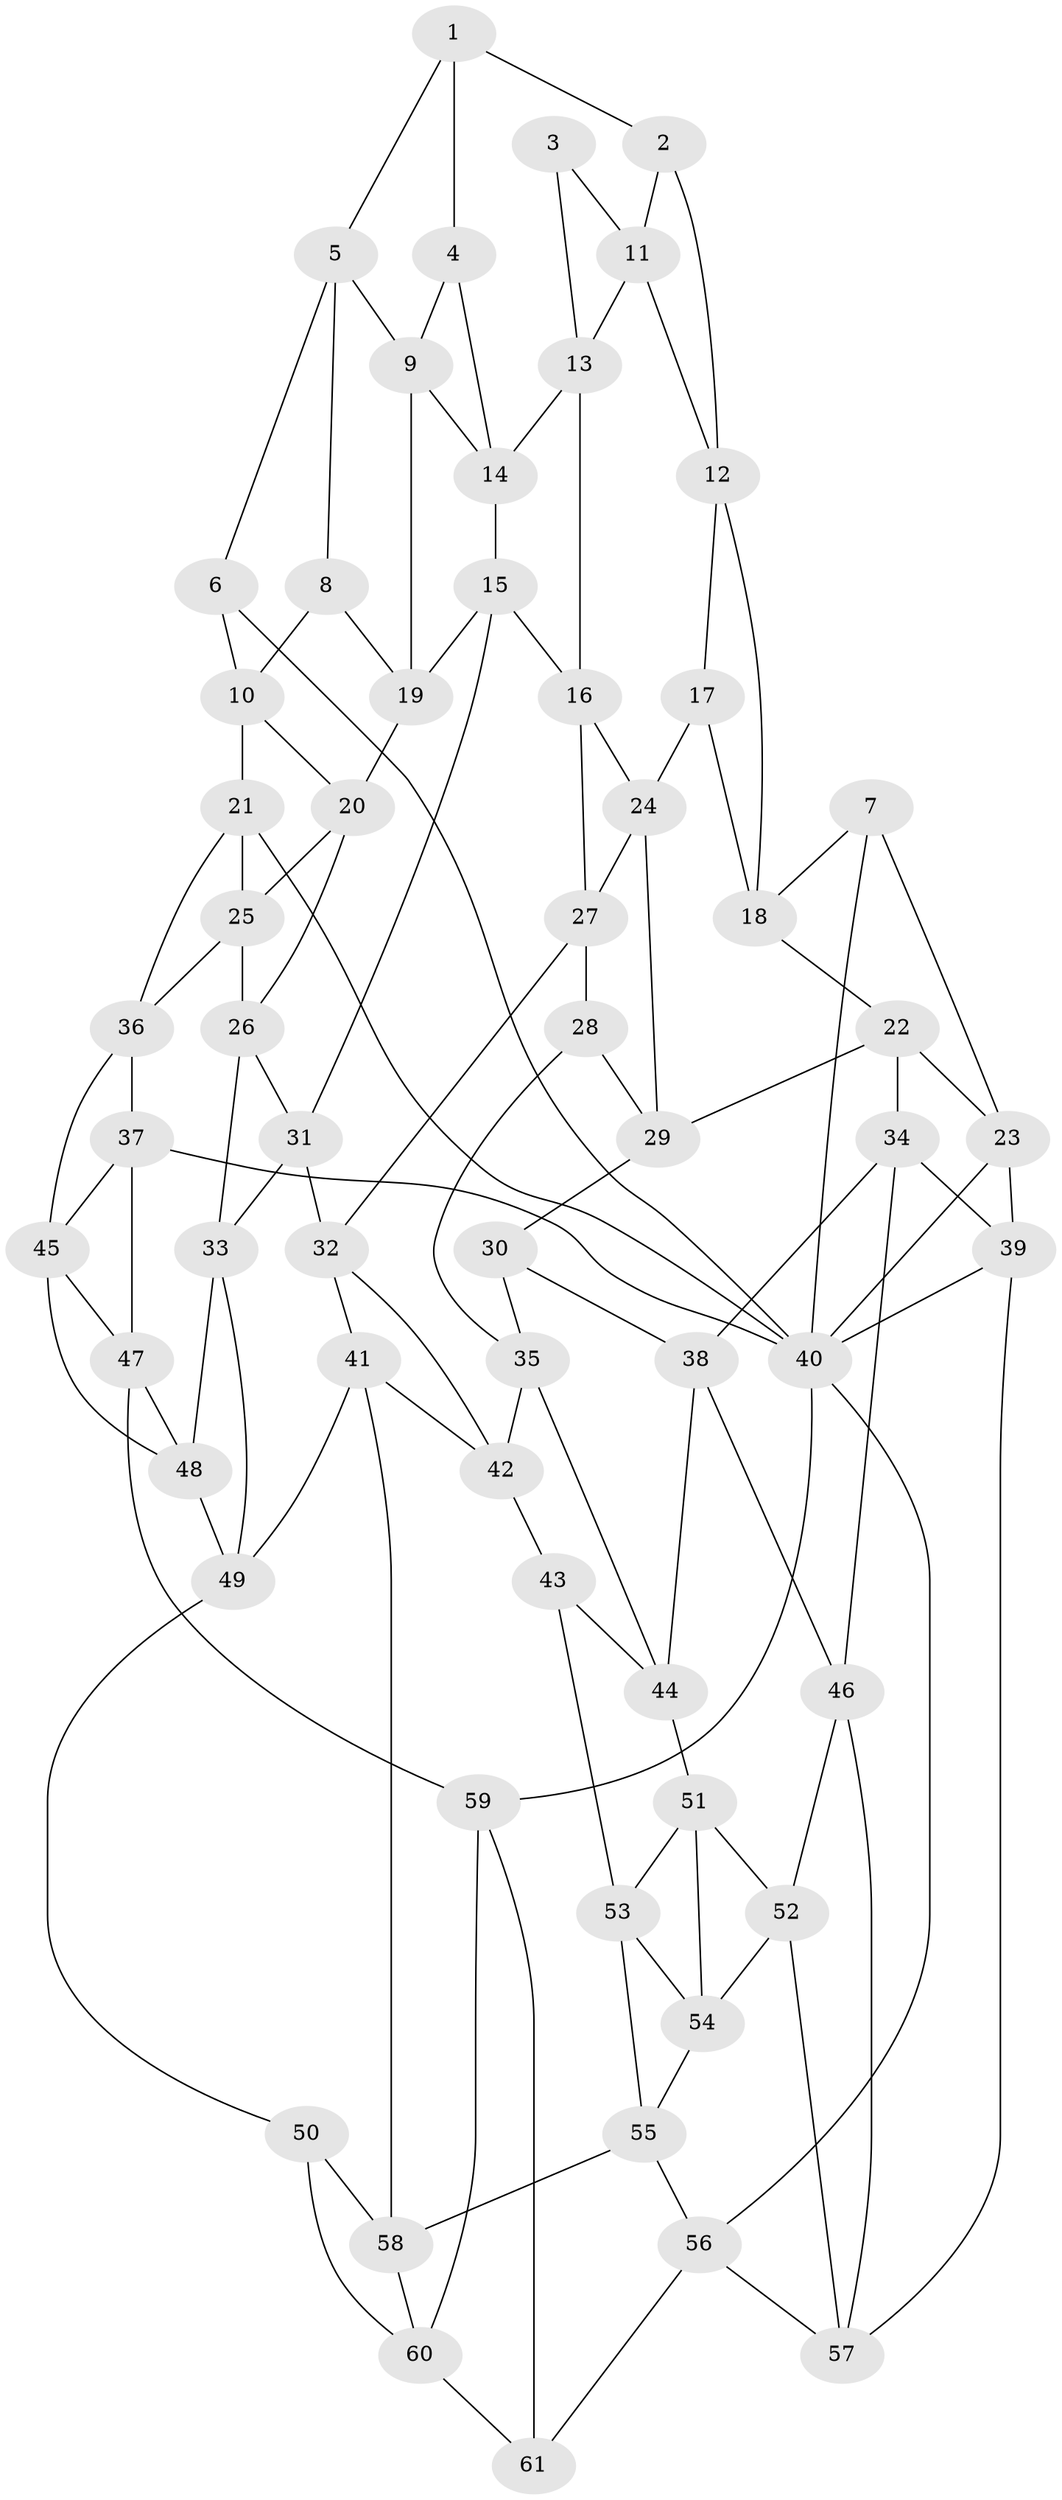 // original degree distribution, {3: 0.02459016393442623, 5: 0.6147540983606558, 4: 0.18032786885245902, 6: 0.18032786885245902}
// Generated by graph-tools (version 1.1) at 2025/51/03/09/25 03:51:00]
// undirected, 61 vertices, 117 edges
graph export_dot {
graph [start="1"]
  node [color=gray90,style=filled];
  1;
  2;
  3;
  4;
  5;
  6;
  7;
  8;
  9;
  10;
  11;
  12;
  13;
  14;
  15;
  16;
  17;
  18;
  19;
  20;
  21;
  22;
  23;
  24;
  25;
  26;
  27;
  28;
  29;
  30;
  31;
  32;
  33;
  34;
  35;
  36;
  37;
  38;
  39;
  40;
  41;
  42;
  43;
  44;
  45;
  46;
  47;
  48;
  49;
  50;
  51;
  52;
  53;
  54;
  55;
  56;
  57;
  58;
  59;
  60;
  61;
  1 -- 2 [weight=1.0];
  1 -- 4 [weight=1.0];
  1 -- 5 [weight=1.0];
  2 -- 11 [weight=1.0];
  2 -- 12 [weight=1.0];
  3 -- 11 [weight=1.0];
  3 -- 13 [weight=1.0];
  4 -- 9 [weight=1.0];
  4 -- 14 [weight=1.0];
  5 -- 6 [weight=1.0];
  5 -- 8 [weight=1.0];
  5 -- 9 [weight=1.0];
  6 -- 10 [weight=1.0];
  6 -- 40 [weight=1.0];
  7 -- 18 [weight=1.0];
  7 -- 23 [weight=1.0];
  7 -- 40 [weight=1.0];
  8 -- 10 [weight=1.0];
  8 -- 19 [weight=1.0];
  9 -- 14 [weight=1.0];
  9 -- 19 [weight=1.0];
  10 -- 20 [weight=1.0];
  10 -- 21 [weight=1.0];
  11 -- 12 [weight=1.0];
  11 -- 13 [weight=1.0];
  12 -- 17 [weight=1.0];
  12 -- 18 [weight=1.0];
  13 -- 14 [weight=1.0];
  13 -- 16 [weight=1.0];
  14 -- 15 [weight=1.0];
  15 -- 16 [weight=1.0];
  15 -- 19 [weight=1.0];
  15 -- 31 [weight=1.0];
  16 -- 24 [weight=1.0];
  16 -- 27 [weight=1.0];
  17 -- 18 [weight=1.0];
  17 -- 24 [weight=1.0];
  18 -- 22 [weight=1.0];
  19 -- 20 [weight=1.0];
  20 -- 25 [weight=1.0];
  20 -- 26 [weight=1.0];
  21 -- 25 [weight=1.0];
  21 -- 36 [weight=1.0];
  21 -- 40 [weight=1.0];
  22 -- 23 [weight=1.0];
  22 -- 29 [weight=1.0];
  22 -- 34 [weight=1.0];
  23 -- 39 [weight=1.0];
  23 -- 40 [weight=1.0];
  24 -- 27 [weight=1.0];
  24 -- 29 [weight=1.0];
  25 -- 26 [weight=1.0];
  25 -- 36 [weight=1.0];
  26 -- 31 [weight=1.0];
  26 -- 33 [weight=1.0];
  27 -- 28 [weight=1.0];
  27 -- 32 [weight=1.0];
  28 -- 29 [weight=1.0];
  28 -- 35 [weight=1.0];
  29 -- 30 [weight=1.0];
  30 -- 35 [weight=1.0];
  30 -- 38 [weight=1.0];
  31 -- 32 [weight=1.0];
  31 -- 33 [weight=1.0];
  32 -- 41 [weight=1.0];
  32 -- 42 [weight=1.0];
  33 -- 48 [weight=1.0];
  33 -- 49 [weight=1.0];
  34 -- 38 [weight=1.0];
  34 -- 39 [weight=1.0];
  34 -- 46 [weight=1.0];
  35 -- 42 [weight=1.0];
  35 -- 44 [weight=1.0];
  36 -- 37 [weight=1.0];
  36 -- 45 [weight=1.0];
  37 -- 40 [weight=1.0];
  37 -- 45 [weight=1.0];
  37 -- 47 [weight=1.0];
  38 -- 44 [weight=1.0];
  38 -- 46 [weight=1.0];
  39 -- 40 [weight=1.0];
  39 -- 57 [weight=1.0];
  40 -- 56 [weight=1.0];
  40 -- 59 [weight=1.0];
  41 -- 42 [weight=1.0];
  41 -- 49 [weight=1.0];
  41 -- 58 [weight=1.0];
  42 -- 43 [weight=1.0];
  43 -- 44 [weight=1.0];
  43 -- 53 [weight=1.0];
  44 -- 51 [weight=1.0];
  45 -- 47 [weight=1.0];
  45 -- 48 [weight=1.0];
  46 -- 52 [weight=1.0];
  46 -- 57 [weight=1.0];
  47 -- 48 [weight=1.0];
  47 -- 59 [weight=1.0];
  48 -- 49 [weight=1.0];
  49 -- 50 [weight=1.0];
  50 -- 58 [weight=1.0];
  50 -- 60 [weight=1.0];
  51 -- 52 [weight=1.0];
  51 -- 53 [weight=1.0];
  51 -- 54 [weight=1.0];
  52 -- 54 [weight=1.0];
  52 -- 57 [weight=1.0];
  53 -- 54 [weight=1.0];
  53 -- 55 [weight=1.0];
  54 -- 55 [weight=1.0];
  55 -- 56 [weight=1.0];
  55 -- 58 [weight=1.0];
  56 -- 57 [weight=1.0];
  56 -- 61 [weight=1.0];
  58 -- 60 [weight=1.0];
  59 -- 60 [weight=1.0];
  59 -- 61 [weight=1.0];
  60 -- 61 [weight=1.0];
}
